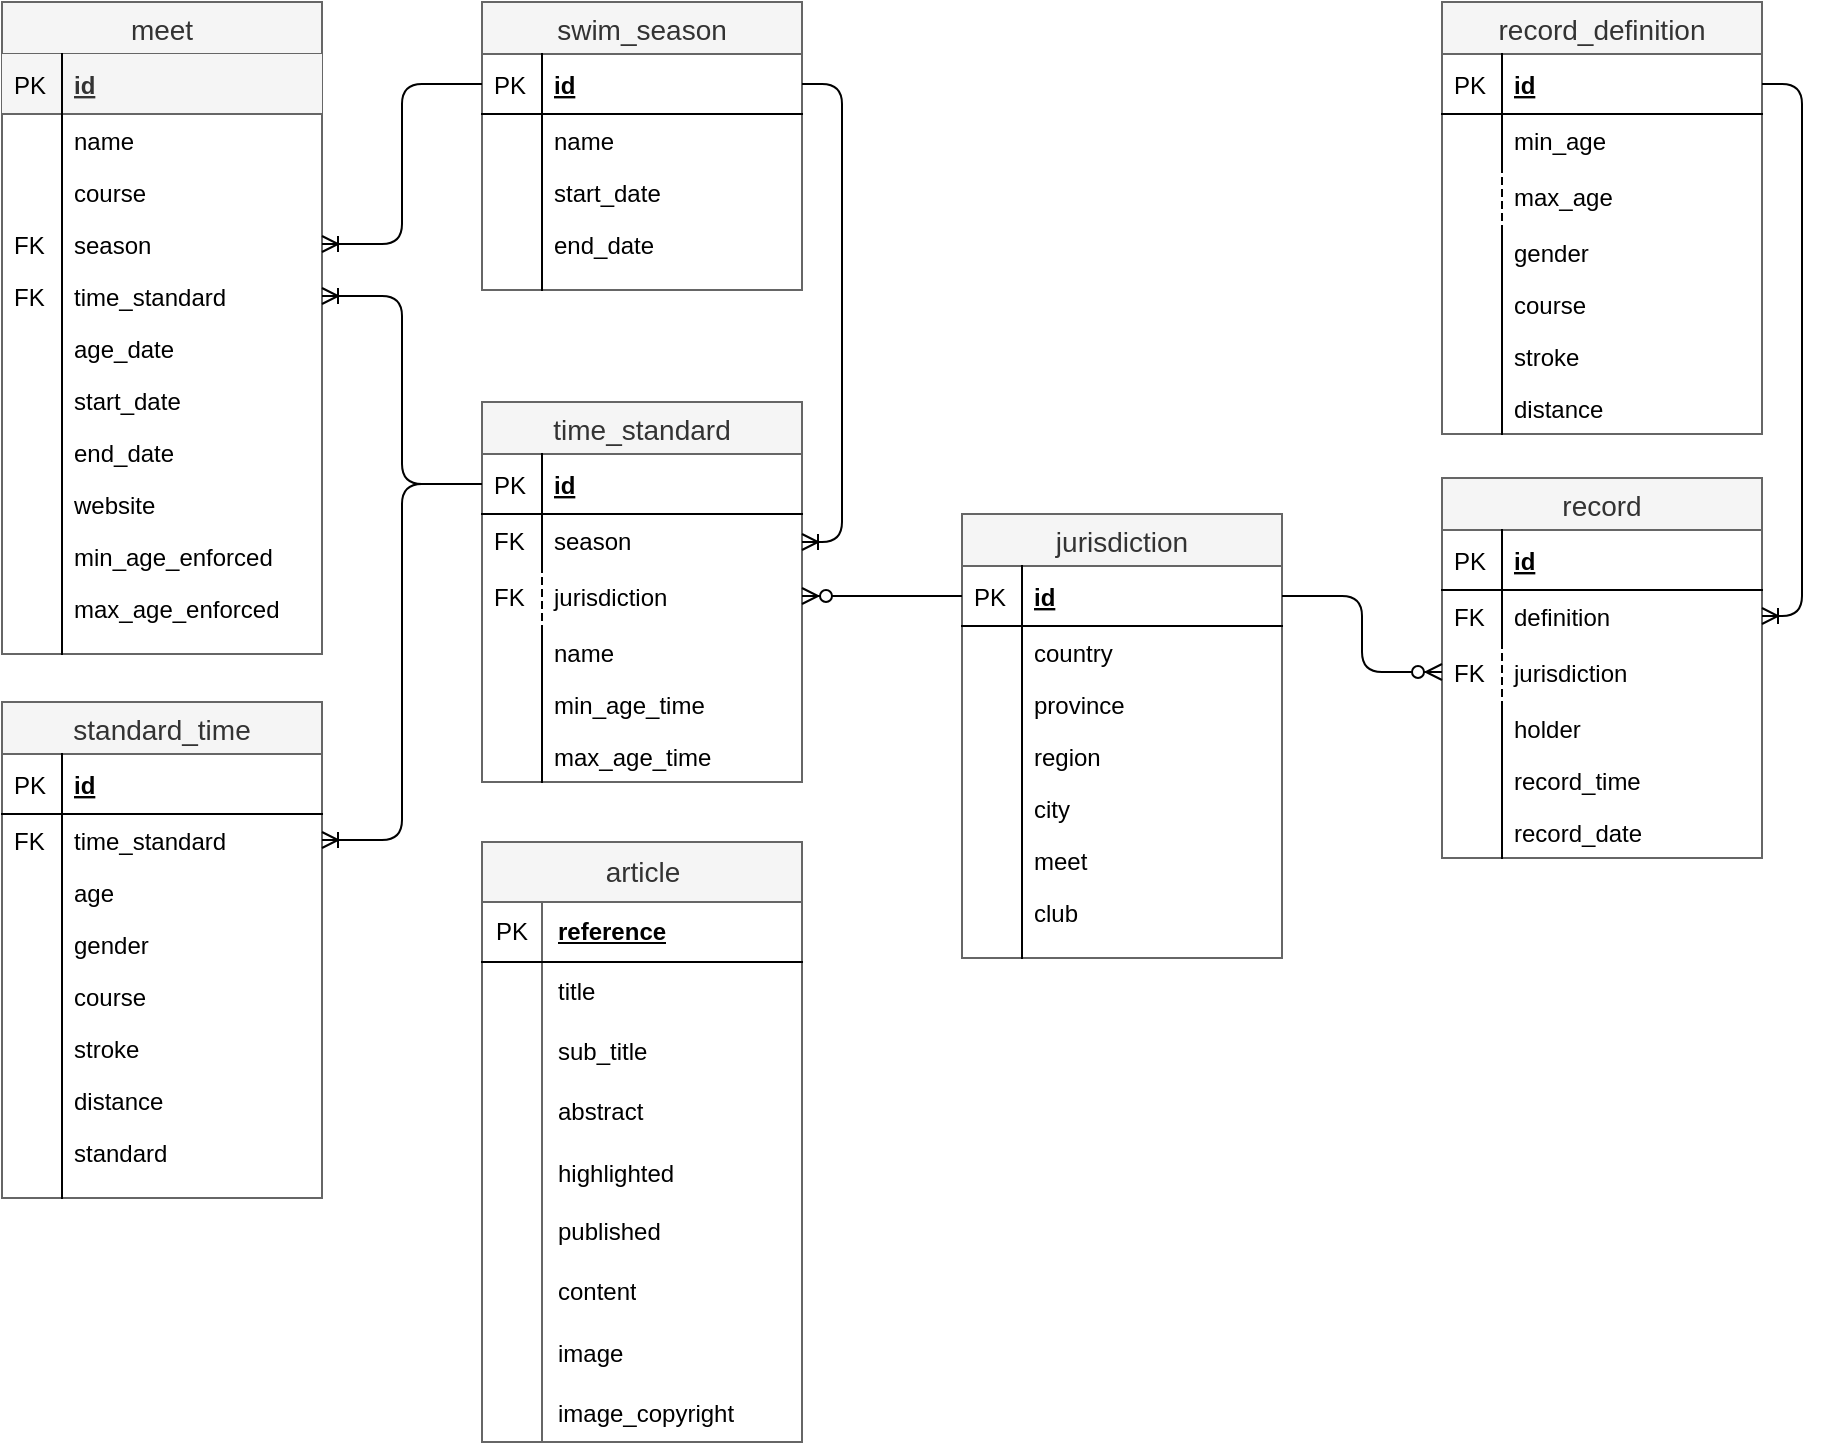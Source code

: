 <mxfile version="23.1.5" type="device">
  <diagram id="kJxIzr6Sx0wQduEdWBSC" name="Page-1">
    <mxGraphModel dx="1114" dy="1027" grid="1" gridSize="10" guides="1" tooltips="1" connect="1" arrows="1" fold="1" page="1" pageScale="1" pageWidth="827" pageHeight="1169" math="0" shadow="0">
      <root>
        <mxCell id="0" />
        <mxCell id="1" parent="0" />
        <mxCell id="ov2Veb3mQaBrMb03iYOp-1" value="swim_season" style="swimlane;fontStyle=0;childLayout=stackLayout;horizontal=1;startSize=26;fillColor=#f5f5f5;horizontalStack=0;resizeParent=1;resizeParentMax=0;resizeLast=0;collapsible=1;marginBottom=0;swimlaneFillColor=#ffffff;align=center;fontSize=14;fontColor=#333333;strokeColor=#666666;" parent="1" vertex="1">
          <mxGeometry x="280" y="120" width="160" height="144" as="geometry" />
        </mxCell>
        <mxCell id="ov2Veb3mQaBrMb03iYOp-2" value="id" style="shape=partialRectangle;top=0;left=0;right=0;bottom=1;align=left;verticalAlign=middle;fillColor=none;spacingLeft=34;spacingRight=4;overflow=hidden;rotatable=0;points=[[0,0.5],[1,0.5]];portConstraint=eastwest;dropTarget=0;fontStyle=5;fontSize=12;" parent="ov2Veb3mQaBrMb03iYOp-1" vertex="1">
          <mxGeometry y="26" width="160" height="30" as="geometry" />
        </mxCell>
        <mxCell id="ov2Veb3mQaBrMb03iYOp-3" value="PK" style="shape=partialRectangle;top=0;left=0;bottom=0;fillColor=none;align=left;verticalAlign=middle;spacingLeft=4;spacingRight=4;overflow=hidden;rotatable=0;points=[];portConstraint=eastwest;part=1;fontSize=12;" parent="ov2Veb3mQaBrMb03iYOp-2" vertex="1" connectable="0">
          <mxGeometry width="30" height="30" as="geometry" />
        </mxCell>
        <mxCell id="ov2Veb3mQaBrMb03iYOp-4" value="name" style="shape=partialRectangle;top=0;left=0;right=0;bottom=0;align=left;verticalAlign=top;fillColor=none;spacingLeft=34;spacingRight=4;overflow=hidden;rotatable=0;points=[[0,0.5],[1,0.5]];portConstraint=eastwest;dropTarget=0;fontSize=12;" parent="ov2Veb3mQaBrMb03iYOp-1" vertex="1">
          <mxGeometry y="56" width="160" height="26" as="geometry" />
        </mxCell>
        <mxCell id="ov2Veb3mQaBrMb03iYOp-5" value="" style="shape=partialRectangle;top=0;left=0;bottom=0;fillColor=none;align=left;verticalAlign=top;spacingLeft=4;spacingRight=4;overflow=hidden;rotatable=0;points=[];portConstraint=eastwest;part=1;fontSize=12;" parent="ov2Veb3mQaBrMb03iYOp-4" vertex="1" connectable="0">
          <mxGeometry width="30" height="26" as="geometry" />
        </mxCell>
        <mxCell id="ov2Veb3mQaBrMb03iYOp-6" value="start_date" style="shape=partialRectangle;top=0;left=0;right=0;bottom=0;align=left;verticalAlign=top;fillColor=none;spacingLeft=34;spacingRight=4;overflow=hidden;rotatable=0;points=[[0,0.5],[1,0.5]];portConstraint=eastwest;dropTarget=0;fontSize=12;" parent="ov2Veb3mQaBrMb03iYOp-1" vertex="1">
          <mxGeometry y="82" width="160" height="26" as="geometry" />
        </mxCell>
        <mxCell id="ov2Veb3mQaBrMb03iYOp-7" value="" style="shape=partialRectangle;top=0;left=0;bottom=0;fillColor=none;align=left;verticalAlign=top;spacingLeft=4;spacingRight=4;overflow=hidden;rotatable=0;points=[];portConstraint=eastwest;part=1;fontSize=12;" parent="ov2Veb3mQaBrMb03iYOp-6" vertex="1" connectable="0">
          <mxGeometry width="30" height="26" as="geometry" />
        </mxCell>
        <mxCell id="ov2Veb3mQaBrMb03iYOp-8" value="end_date" style="shape=partialRectangle;top=0;left=0;right=0;bottom=0;align=left;verticalAlign=top;fillColor=none;spacingLeft=34;spacingRight=4;overflow=hidden;rotatable=0;points=[[0,0.5],[1,0.5]];portConstraint=eastwest;dropTarget=0;fontSize=12;" parent="ov2Veb3mQaBrMb03iYOp-1" vertex="1">
          <mxGeometry y="108" width="160" height="26" as="geometry" />
        </mxCell>
        <mxCell id="ov2Veb3mQaBrMb03iYOp-9" value="" style="shape=partialRectangle;top=0;left=0;bottom=0;fillColor=none;align=left;verticalAlign=top;spacingLeft=4;spacingRight=4;overflow=hidden;rotatable=0;points=[];portConstraint=eastwest;part=1;fontSize=12;" parent="ov2Veb3mQaBrMb03iYOp-8" vertex="1" connectable="0">
          <mxGeometry width="30" height="26" as="geometry" />
        </mxCell>
        <mxCell id="ov2Veb3mQaBrMb03iYOp-10" value="" style="shape=partialRectangle;top=0;left=0;right=0;bottom=0;align=left;verticalAlign=top;fillColor=none;spacingLeft=34;spacingRight=4;overflow=hidden;rotatable=0;points=[[0,0.5],[1,0.5]];portConstraint=eastwest;dropTarget=0;fontSize=12;" parent="ov2Veb3mQaBrMb03iYOp-1" vertex="1">
          <mxGeometry y="134" width="160" height="10" as="geometry" />
        </mxCell>
        <mxCell id="ov2Veb3mQaBrMb03iYOp-11" value="" style="shape=partialRectangle;top=0;left=0;bottom=0;fillColor=none;align=left;verticalAlign=top;spacingLeft=4;spacingRight=4;overflow=hidden;rotatable=0;points=[];portConstraint=eastwest;part=1;fontSize=12;" parent="ov2Veb3mQaBrMb03iYOp-10" vertex="1" connectable="0">
          <mxGeometry width="30" height="10" as="geometry" />
        </mxCell>
        <mxCell id="ov2Veb3mQaBrMb03iYOp-12" value="time_standard" style="swimlane;fontStyle=0;childLayout=stackLayout;horizontal=1;startSize=26;fillColor=#f5f5f5;horizontalStack=0;resizeParent=1;resizeParentMax=0;resizeLast=0;collapsible=1;marginBottom=0;swimlaneFillColor=#ffffff;align=center;fontSize=14;fontColor=#333333;strokeColor=#666666;" parent="1" vertex="1">
          <mxGeometry x="280" y="320" width="160" height="190" as="geometry" />
        </mxCell>
        <mxCell id="ov2Veb3mQaBrMb03iYOp-13" value="id" style="shape=partialRectangle;top=0;left=0;right=0;bottom=1;align=left;verticalAlign=middle;fillColor=none;spacingLeft=34;spacingRight=4;overflow=hidden;rotatable=0;points=[[0,0.5],[1,0.5]];portConstraint=eastwest;dropTarget=0;fontStyle=5;fontSize=12;" parent="ov2Veb3mQaBrMb03iYOp-12" vertex="1">
          <mxGeometry y="26" width="160" height="30" as="geometry" />
        </mxCell>
        <mxCell id="ov2Veb3mQaBrMb03iYOp-14" value="PK" style="shape=partialRectangle;top=0;left=0;bottom=0;fillColor=none;align=left;verticalAlign=middle;spacingLeft=4;spacingRight=4;overflow=hidden;rotatable=0;points=[];portConstraint=eastwest;part=1;fontSize=12;" parent="ov2Veb3mQaBrMb03iYOp-13" vertex="1" connectable="0">
          <mxGeometry width="30" height="30" as="geometry" />
        </mxCell>
        <mxCell id="ov2Veb3mQaBrMb03iYOp-15" value="season" style="shape=partialRectangle;top=0;left=0;right=0;bottom=0;align=left;verticalAlign=top;fillColor=none;spacingLeft=34;spacingRight=4;overflow=hidden;rotatable=0;points=[[0,0.5],[1,0.5]];portConstraint=eastwest;dropTarget=0;fontSize=12;" parent="ov2Veb3mQaBrMb03iYOp-12" vertex="1">
          <mxGeometry y="56" width="160" height="26" as="geometry" />
        </mxCell>
        <mxCell id="ov2Veb3mQaBrMb03iYOp-16" value="FK" style="shape=partialRectangle;top=0;left=0;bottom=0;fillColor=none;align=left;verticalAlign=top;spacingLeft=4;spacingRight=4;overflow=hidden;rotatable=0;points=[];portConstraint=eastwest;part=1;fontSize=12;" parent="ov2Veb3mQaBrMb03iYOp-15" vertex="1" connectable="0">
          <mxGeometry width="30" height="26" as="geometry" />
        </mxCell>
        <mxCell id="6oviZNKBMvAl8zvOXTbS-8" value="jurisdiction" style="shape=partialRectangle;fillColor=none;align=left;verticalAlign=middle;strokeColor=none;spacingLeft=34;rotatable=0;points=[[0,0.5],[1,0.5]];portConstraint=eastwest;dropTarget=0;" parent="ov2Veb3mQaBrMb03iYOp-12" vertex="1">
          <mxGeometry y="82" width="160" height="30" as="geometry" />
        </mxCell>
        <mxCell id="6oviZNKBMvAl8zvOXTbS-9" value="FK" style="shape=partialRectangle;top=0;left=0;bottom=0;fillColor=none;stokeWidth=1;dashed=1;align=left;verticalAlign=middle;spacingLeft=4;spacingRight=4;overflow=hidden;rotatable=0;points=[];portConstraint=eastwest;part=1;" parent="6oviZNKBMvAl8zvOXTbS-8" vertex="1" connectable="0">
          <mxGeometry width="30" height="30" as="geometry" />
        </mxCell>
        <mxCell id="ov2Veb3mQaBrMb03iYOp-17" value="name" style="shape=partialRectangle;top=0;left=0;right=0;bottom=0;align=left;verticalAlign=top;fillColor=none;spacingLeft=34;spacingRight=4;overflow=hidden;rotatable=0;points=[[0,0.5],[1,0.5]];portConstraint=eastwest;dropTarget=0;fontSize=12;" parent="ov2Veb3mQaBrMb03iYOp-12" vertex="1">
          <mxGeometry y="112" width="160" height="26" as="geometry" />
        </mxCell>
        <mxCell id="ov2Veb3mQaBrMb03iYOp-18" value="" style="shape=partialRectangle;top=0;left=0;bottom=0;fillColor=none;align=left;verticalAlign=top;spacingLeft=4;spacingRight=4;overflow=hidden;rotatable=0;points=[];portConstraint=eastwest;part=1;fontSize=12;" parent="ov2Veb3mQaBrMb03iYOp-17" vertex="1" connectable="0">
          <mxGeometry width="30" height="26" as="geometry" />
        </mxCell>
        <mxCell id="ov2Veb3mQaBrMb03iYOp-19" value="min_age_time" style="shape=partialRectangle;top=0;left=0;right=0;bottom=0;align=left;verticalAlign=top;fillColor=none;spacingLeft=34;spacingRight=4;overflow=hidden;rotatable=0;points=[[0,0.5],[1,0.5]];portConstraint=eastwest;dropTarget=0;fontSize=12;" parent="ov2Veb3mQaBrMb03iYOp-12" vertex="1">
          <mxGeometry y="138" width="160" height="26" as="geometry" />
        </mxCell>
        <mxCell id="ov2Veb3mQaBrMb03iYOp-20" value="" style="shape=partialRectangle;top=0;left=0;bottom=0;fillColor=none;align=left;verticalAlign=top;spacingLeft=4;spacingRight=4;overflow=hidden;rotatable=0;points=[];portConstraint=eastwest;part=1;fontSize=12;" parent="ov2Veb3mQaBrMb03iYOp-19" vertex="1" connectable="0">
          <mxGeometry width="30" height="26" as="geometry" />
        </mxCell>
        <mxCell id="ov2Veb3mQaBrMb03iYOp-30" value="max_age_time" style="shape=partialRectangle;top=0;left=0;right=0;bottom=0;align=left;verticalAlign=top;fillColor=none;spacingLeft=34;spacingRight=4;overflow=hidden;rotatable=0;points=[[0,0.5],[1,0.5]];portConstraint=eastwest;dropTarget=0;fontSize=12;" parent="ov2Veb3mQaBrMb03iYOp-12" vertex="1">
          <mxGeometry y="164" width="160" height="26" as="geometry" />
        </mxCell>
        <mxCell id="ov2Veb3mQaBrMb03iYOp-31" value="" style="shape=partialRectangle;top=0;left=0;bottom=0;fillColor=none;align=left;verticalAlign=top;spacingLeft=4;spacingRight=4;overflow=hidden;rotatable=0;points=[];portConstraint=eastwest;part=1;fontSize=12;" parent="ov2Veb3mQaBrMb03iYOp-30" vertex="1" connectable="0">
          <mxGeometry width="30" height="26" as="geometry" />
        </mxCell>
        <mxCell id="ov2Veb3mQaBrMb03iYOp-32" value="standard_time" style="swimlane;fontStyle=0;childLayout=stackLayout;horizontal=1;startSize=26;fillColor=#f5f5f5;horizontalStack=0;resizeParent=1;resizeParentMax=0;resizeLast=0;collapsible=1;marginBottom=0;swimlaneFillColor=#ffffff;align=center;fontSize=14;fontColor=#333333;strokeColor=#666666;" parent="1" vertex="1">
          <mxGeometry x="40" y="470" width="160" height="248" as="geometry" />
        </mxCell>
        <mxCell id="ov2Veb3mQaBrMb03iYOp-33" value="id" style="shape=partialRectangle;top=0;left=0;right=0;bottom=1;align=left;verticalAlign=middle;fillColor=none;spacingLeft=34;spacingRight=4;overflow=hidden;rotatable=0;points=[[0,0.5],[1,0.5]];portConstraint=eastwest;dropTarget=0;fontStyle=5;fontSize=12;" parent="ov2Veb3mQaBrMb03iYOp-32" vertex="1">
          <mxGeometry y="26" width="160" height="30" as="geometry" />
        </mxCell>
        <mxCell id="ov2Veb3mQaBrMb03iYOp-34" value="PK" style="shape=partialRectangle;top=0;left=0;bottom=0;fillColor=none;align=left;verticalAlign=middle;spacingLeft=4;spacingRight=4;overflow=hidden;rotatable=0;points=[];portConstraint=eastwest;part=1;fontSize=12;" parent="ov2Veb3mQaBrMb03iYOp-33" vertex="1" connectable="0">
          <mxGeometry width="30" height="30" as="geometry" />
        </mxCell>
        <mxCell id="ov2Veb3mQaBrMb03iYOp-35" value="time_standard" style="shape=partialRectangle;top=0;left=0;right=0;bottom=0;align=left;verticalAlign=top;fillColor=none;spacingLeft=34;spacingRight=4;overflow=hidden;rotatable=0;points=[[0,0.5],[1,0.5]];portConstraint=eastwest;dropTarget=0;fontSize=12;" parent="ov2Veb3mQaBrMb03iYOp-32" vertex="1">
          <mxGeometry y="56" width="160" height="26" as="geometry" />
        </mxCell>
        <mxCell id="ov2Veb3mQaBrMb03iYOp-36" value="FK" style="shape=partialRectangle;top=0;left=0;bottom=0;fillColor=none;align=left;verticalAlign=top;spacingLeft=4;spacingRight=4;overflow=hidden;rotatable=0;points=[];portConstraint=eastwest;part=1;fontSize=12;" parent="ov2Veb3mQaBrMb03iYOp-35" vertex="1" connectable="0">
          <mxGeometry width="30" height="26" as="geometry" />
        </mxCell>
        <mxCell id="ov2Veb3mQaBrMb03iYOp-37" value="age" style="shape=partialRectangle;top=0;left=0;right=0;bottom=0;align=left;verticalAlign=top;fillColor=none;spacingLeft=34;spacingRight=4;overflow=hidden;rotatable=0;points=[[0,0.5],[1,0.5]];portConstraint=eastwest;dropTarget=0;fontSize=12;" parent="ov2Veb3mQaBrMb03iYOp-32" vertex="1">
          <mxGeometry y="82" width="160" height="26" as="geometry" />
        </mxCell>
        <mxCell id="ov2Veb3mQaBrMb03iYOp-38" value="" style="shape=partialRectangle;top=0;left=0;bottom=0;fillColor=none;align=left;verticalAlign=top;spacingLeft=4;spacingRight=4;overflow=hidden;rotatable=0;points=[];portConstraint=eastwest;part=1;fontSize=12;" parent="ov2Veb3mQaBrMb03iYOp-37" vertex="1" connectable="0">
          <mxGeometry width="30" height="26" as="geometry" />
        </mxCell>
        <mxCell id="ov2Veb3mQaBrMb03iYOp-39" value="gender" style="shape=partialRectangle;top=0;left=0;right=0;bottom=0;align=left;verticalAlign=top;fillColor=none;spacingLeft=34;spacingRight=4;overflow=hidden;rotatable=0;points=[[0,0.5],[1,0.5]];portConstraint=eastwest;dropTarget=0;fontSize=12;" parent="ov2Veb3mQaBrMb03iYOp-32" vertex="1">
          <mxGeometry y="108" width="160" height="26" as="geometry" />
        </mxCell>
        <mxCell id="ov2Veb3mQaBrMb03iYOp-40" value="" style="shape=partialRectangle;top=0;left=0;bottom=0;fillColor=none;align=left;verticalAlign=top;spacingLeft=4;spacingRight=4;overflow=hidden;rotatable=0;points=[];portConstraint=eastwest;part=1;fontSize=12;" parent="ov2Veb3mQaBrMb03iYOp-39" vertex="1" connectable="0">
          <mxGeometry width="30" height="26" as="geometry" />
        </mxCell>
        <mxCell id="ov2Veb3mQaBrMb03iYOp-46" value="course" style="shape=partialRectangle;top=0;left=0;right=0;bottom=0;align=left;verticalAlign=top;fillColor=none;spacingLeft=34;spacingRight=4;overflow=hidden;rotatable=0;points=[[0,0.5],[1,0.5]];portConstraint=eastwest;dropTarget=0;fontSize=12;" parent="ov2Veb3mQaBrMb03iYOp-32" vertex="1">
          <mxGeometry y="134" width="160" height="26" as="geometry" />
        </mxCell>
        <mxCell id="ov2Veb3mQaBrMb03iYOp-47" value="" style="shape=partialRectangle;top=0;left=0;bottom=0;fillColor=none;align=left;verticalAlign=top;spacingLeft=4;spacingRight=4;overflow=hidden;rotatable=0;points=[];portConstraint=eastwest;part=1;fontSize=12;" parent="ov2Veb3mQaBrMb03iYOp-46" vertex="1" connectable="0">
          <mxGeometry width="30" height="26" as="geometry" />
        </mxCell>
        <mxCell id="ov2Veb3mQaBrMb03iYOp-48" value="stroke" style="shape=partialRectangle;top=0;left=0;right=0;bottom=0;align=left;verticalAlign=top;fillColor=none;spacingLeft=34;spacingRight=4;overflow=hidden;rotatable=0;points=[[0,0.5],[1,0.5]];portConstraint=eastwest;dropTarget=0;fontSize=12;" parent="ov2Veb3mQaBrMb03iYOp-32" vertex="1">
          <mxGeometry y="160" width="160" height="26" as="geometry" />
        </mxCell>
        <mxCell id="ov2Veb3mQaBrMb03iYOp-49" value="" style="shape=partialRectangle;top=0;left=0;bottom=0;fillColor=none;align=left;verticalAlign=top;spacingLeft=4;spacingRight=4;overflow=hidden;rotatable=0;points=[];portConstraint=eastwest;part=1;fontSize=12;" parent="ov2Veb3mQaBrMb03iYOp-48" vertex="1" connectable="0">
          <mxGeometry width="30" height="26" as="geometry" />
        </mxCell>
        <mxCell id="ov2Veb3mQaBrMb03iYOp-50" value="distance" style="shape=partialRectangle;top=0;left=0;right=0;bottom=0;align=left;verticalAlign=top;fillColor=none;spacingLeft=34;spacingRight=4;overflow=hidden;rotatable=0;points=[[0,0.5],[1,0.5]];portConstraint=eastwest;dropTarget=0;fontSize=12;" parent="ov2Veb3mQaBrMb03iYOp-32" vertex="1">
          <mxGeometry y="186" width="160" height="26" as="geometry" />
        </mxCell>
        <mxCell id="ov2Veb3mQaBrMb03iYOp-51" value="" style="shape=partialRectangle;top=0;left=0;bottom=0;fillColor=none;align=left;verticalAlign=top;spacingLeft=4;spacingRight=4;overflow=hidden;rotatable=0;points=[];portConstraint=eastwest;part=1;fontSize=12;" parent="ov2Veb3mQaBrMb03iYOp-50" vertex="1" connectable="0">
          <mxGeometry width="30" height="26" as="geometry" />
        </mxCell>
        <mxCell id="ov2Veb3mQaBrMb03iYOp-52" value="standard" style="shape=partialRectangle;top=0;left=0;right=0;bottom=0;align=left;verticalAlign=top;fillColor=none;spacingLeft=34;spacingRight=4;overflow=hidden;rotatable=0;points=[[0,0.5],[1,0.5]];portConstraint=eastwest;dropTarget=0;fontSize=12;" parent="ov2Veb3mQaBrMb03iYOp-32" vertex="1">
          <mxGeometry y="212" width="160" height="26" as="geometry" />
        </mxCell>
        <mxCell id="ov2Veb3mQaBrMb03iYOp-53" value="" style="shape=partialRectangle;top=0;left=0;bottom=0;fillColor=none;align=left;verticalAlign=top;spacingLeft=4;spacingRight=4;overflow=hidden;rotatable=0;points=[];portConstraint=eastwest;part=1;fontSize=12;" parent="ov2Veb3mQaBrMb03iYOp-52" vertex="1" connectable="0">
          <mxGeometry width="30" height="26" as="geometry" />
        </mxCell>
        <mxCell id="ov2Veb3mQaBrMb03iYOp-41" value="" style="shape=partialRectangle;top=0;left=0;right=0;bottom=0;align=left;verticalAlign=top;fillColor=none;spacingLeft=34;spacingRight=4;overflow=hidden;rotatable=0;points=[[0,0.5],[1,0.5]];portConstraint=eastwest;dropTarget=0;fontSize=12;" parent="ov2Veb3mQaBrMb03iYOp-32" vertex="1">
          <mxGeometry y="238" width="160" height="10" as="geometry" />
        </mxCell>
        <mxCell id="ov2Veb3mQaBrMb03iYOp-42" value="" style="shape=partialRectangle;top=0;left=0;bottom=0;fillColor=none;align=left;verticalAlign=top;spacingLeft=4;spacingRight=4;overflow=hidden;rotatable=0;points=[];portConstraint=eastwest;part=1;fontSize=12;" parent="ov2Veb3mQaBrMb03iYOp-41" vertex="1" connectable="0">
          <mxGeometry width="30" height="10" as="geometry" />
        </mxCell>
        <mxCell id="ov2Veb3mQaBrMb03iYOp-54" value="meet" style="swimlane;fontStyle=0;childLayout=stackLayout;horizontal=1;startSize=26;fillColor=#f5f5f5;horizontalStack=0;resizeParent=1;resizeParentMax=0;resizeLast=0;collapsible=1;marginBottom=0;swimlaneFillColor=#ffffff;align=center;fontSize=14;fontColor=#333333;strokeColor=#666666;" parent="1" vertex="1">
          <mxGeometry x="40" y="120" width="160" height="326" as="geometry" />
        </mxCell>
        <mxCell id="ov2Veb3mQaBrMb03iYOp-55" value="id" style="shape=partialRectangle;top=0;left=0;right=0;bottom=1;align=left;verticalAlign=middle;fillColor=#f5f5f5;spacingLeft=34;spacingRight=4;overflow=hidden;rotatable=0;points=[[0,0.5],[1,0.5]];portConstraint=eastwest;dropTarget=0;fontStyle=5;fontSize=12;fontColor=#333333;strokeColor=#666666;" parent="ov2Veb3mQaBrMb03iYOp-54" vertex="1">
          <mxGeometry y="26" width="160" height="30" as="geometry" />
        </mxCell>
        <mxCell id="ov2Veb3mQaBrMb03iYOp-56" value="PK" style="shape=partialRectangle;top=0;left=0;bottom=0;fillColor=none;align=left;verticalAlign=middle;spacingLeft=4;spacingRight=4;overflow=hidden;rotatable=0;points=[];portConstraint=eastwest;part=1;fontSize=12;" parent="ov2Veb3mQaBrMb03iYOp-55" vertex="1" connectable="0">
          <mxGeometry width="30" height="30" as="geometry" />
        </mxCell>
        <mxCell id="ov2Veb3mQaBrMb03iYOp-57" value="name" style="shape=partialRectangle;top=0;left=0;right=0;bottom=0;align=left;verticalAlign=top;fillColor=none;spacingLeft=34;spacingRight=4;overflow=hidden;rotatable=0;points=[[0,0.5],[1,0.5]];portConstraint=eastwest;dropTarget=0;fontSize=12;" parent="ov2Veb3mQaBrMb03iYOp-54" vertex="1">
          <mxGeometry y="56" width="160" height="26" as="geometry" />
        </mxCell>
        <mxCell id="ov2Veb3mQaBrMb03iYOp-58" value="" style="shape=partialRectangle;top=0;left=0;bottom=0;fillColor=none;align=left;verticalAlign=top;spacingLeft=4;spacingRight=4;overflow=hidden;rotatable=0;points=[];portConstraint=eastwest;part=1;fontSize=12;" parent="ov2Veb3mQaBrMb03iYOp-57" vertex="1" connectable="0">
          <mxGeometry width="30" height="26" as="geometry" />
        </mxCell>
        <mxCell id="ov2Veb3mQaBrMb03iYOp-59" value="course" style="shape=partialRectangle;top=0;left=0;right=0;bottom=0;align=left;verticalAlign=top;fillColor=none;spacingLeft=34;spacingRight=4;overflow=hidden;rotatable=0;points=[[0,0.5],[1,0.5]];portConstraint=eastwest;dropTarget=0;fontSize=12;" parent="ov2Veb3mQaBrMb03iYOp-54" vertex="1">
          <mxGeometry y="82" width="160" height="26" as="geometry" />
        </mxCell>
        <mxCell id="ov2Veb3mQaBrMb03iYOp-60" value="" style="shape=partialRectangle;top=0;left=0;bottom=0;fillColor=none;align=left;verticalAlign=top;spacingLeft=4;spacingRight=4;overflow=hidden;rotatable=0;points=[];portConstraint=eastwest;part=1;fontSize=12;" parent="ov2Veb3mQaBrMb03iYOp-59" vertex="1" connectable="0">
          <mxGeometry width="30" height="26" as="geometry" />
        </mxCell>
        <mxCell id="ov2Veb3mQaBrMb03iYOp-61" value="season" style="shape=partialRectangle;top=0;left=0;right=0;bottom=0;align=left;verticalAlign=top;fillColor=none;spacingLeft=34;spacingRight=4;overflow=hidden;rotatable=0;points=[[0,0.5],[1,0.5]];portConstraint=eastwest;dropTarget=0;fontSize=12;" parent="ov2Veb3mQaBrMb03iYOp-54" vertex="1">
          <mxGeometry y="108" width="160" height="26" as="geometry" />
        </mxCell>
        <mxCell id="ov2Veb3mQaBrMb03iYOp-62" value="FK" style="shape=partialRectangle;top=0;left=0;bottom=0;fillColor=none;align=left;verticalAlign=top;spacingLeft=4;spacingRight=4;overflow=hidden;rotatable=0;points=[];portConstraint=eastwest;part=1;fontSize=12;" parent="ov2Veb3mQaBrMb03iYOp-61" vertex="1" connectable="0">
          <mxGeometry width="30" height="26" as="geometry" />
        </mxCell>
        <mxCell id="ov2Veb3mQaBrMb03iYOp-65" value="time_standard" style="shape=partialRectangle;top=0;left=0;right=0;bottom=0;align=left;verticalAlign=top;fillColor=none;spacingLeft=34;spacingRight=4;overflow=hidden;rotatable=0;points=[[0,0.5],[1,0.5]];portConstraint=eastwest;dropTarget=0;fontSize=12;" parent="ov2Veb3mQaBrMb03iYOp-54" vertex="1">
          <mxGeometry y="134" width="160" height="26" as="geometry" />
        </mxCell>
        <mxCell id="ov2Veb3mQaBrMb03iYOp-66" value="FK" style="shape=partialRectangle;top=0;left=0;bottom=0;fillColor=none;align=left;verticalAlign=top;spacingLeft=4;spacingRight=4;overflow=hidden;rotatable=0;points=[];portConstraint=eastwest;part=1;fontSize=12;" parent="ov2Veb3mQaBrMb03iYOp-65" vertex="1" connectable="0">
          <mxGeometry width="30" height="26" as="geometry" />
        </mxCell>
        <mxCell id="ov2Veb3mQaBrMb03iYOp-69" value="age_date" style="shape=partialRectangle;top=0;left=0;right=0;bottom=0;align=left;verticalAlign=top;fillColor=none;spacingLeft=34;spacingRight=4;overflow=hidden;rotatable=0;points=[[0,0.5],[1,0.5]];portConstraint=eastwest;dropTarget=0;fontSize=12;" parent="ov2Veb3mQaBrMb03iYOp-54" vertex="1">
          <mxGeometry y="160" width="160" height="26" as="geometry" />
        </mxCell>
        <mxCell id="ov2Veb3mQaBrMb03iYOp-70" value="" style="shape=partialRectangle;top=0;left=0;bottom=0;fillColor=none;align=left;verticalAlign=top;spacingLeft=4;spacingRight=4;overflow=hidden;rotatable=0;points=[];portConstraint=eastwest;part=1;fontSize=12;" parent="ov2Veb3mQaBrMb03iYOp-69" vertex="1" connectable="0">
          <mxGeometry width="30" height="26" as="geometry" />
        </mxCell>
        <mxCell id="ov2Veb3mQaBrMb03iYOp-71" value="start_date" style="shape=partialRectangle;top=0;left=0;right=0;bottom=0;align=left;verticalAlign=top;fillColor=none;spacingLeft=34;spacingRight=4;overflow=hidden;rotatable=0;points=[[0,0.5],[1,0.5]];portConstraint=eastwest;dropTarget=0;fontSize=12;" parent="ov2Veb3mQaBrMb03iYOp-54" vertex="1">
          <mxGeometry y="186" width="160" height="26" as="geometry" />
        </mxCell>
        <mxCell id="ov2Veb3mQaBrMb03iYOp-72" value="" style="shape=partialRectangle;top=0;left=0;bottom=0;fillColor=none;align=left;verticalAlign=top;spacingLeft=4;spacingRight=4;overflow=hidden;rotatable=0;points=[];portConstraint=eastwest;part=1;fontSize=12;" parent="ov2Veb3mQaBrMb03iYOp-71" vertex="1" connectable="0">
          <mxGeometry width="30" height="26" as="geometry" />
        </mxCell>
        <mxCell id="ov2Veb3mQaBrMb03iYOp-73" value="end_date" style="shape=partialRectangle;top=0;left=0;right=0;bottom=0;align=left;verticalAlign=top;fillColor=none;spacingLeft=34;spacingRight=4;overflow=hidden;rotatable=0;points=[[0,0.5],[1,0.5]];portConstraint=eastwest;dropTarget=0;fontSize=12;" parent="ov2Veb3mQaBrMb03iYOp-54" vertex="1">
          <mxGeometry y="212" width="160" height="26" as="geometry" />
        </mxCell>
        <mxCell id="ov2Veb3mQaBrMb03iYOp-74" value="" style="shape=partialRectangle;top=0;left=0;bottom=0;fillColor=none;align=left;verticalAlign=top;spacingLeft=4;spacingRight=4;overflow=hidden;rotatable=0;points=[];portConstraint=eastwest;part=1;fontSize=12;" parent="ov2Veb3mQaBrMb03iYOp-73" vertex="1" connectable="0">
          <mxGeometry width="30" height="26" as="geometry" />
        </mxCell>
        <mxCell id="ov2Veb3mQaBrMb03iYOp-75" value="website" style="shape=partialRectangle;top=0;left=0;right=0;bottom=0;align=left;verticalAlign=top;fillColor=none;spacingLeft=34;spacingRight=4;overflow=hidden;rotatable=0;points=[[0,0.5],[1,0.5]];portConstraint=eastwest;dropTarget=0;fontSize=12;" parent="ov2Veb3mQaBrMb03iYOp-54" vertex="1">
          <mxGeometry y="238" width="160" height="26" as="geometry" />
        </mxCell>
        <mxCell id="ov2Veb3mQaBrMb03iYOp-76" value="" style="shape=partialRectangle;top=0;left=0;bottom=0;fillColor=none;align=left;verticalAlign=top;spacingLeft=4;spacingRight=4;overflow=hidden;rotatable=0;points=[];portConstraint=eastwest;part=1;fontSize=12;" parent="ov2Veb3mQaBrMb03iYOp-75" vertex="1" connectable="0">
          <mxGeometry width="30" height="26" as="geometry" />
        </mxCell>
        <mxCell id="ov2Veb3mQaBrMb03iYOp-77" value="min_age_enforced" style="shape=partialRectangle;top=0;left=0;right=0;bottom=0;align=left;verticalAlign=top;fillColor=none;spacingLeft=34;spacingRight=4;overflow=hidden;rotatable=0;points=[[0,0.5],[1,0.5]];portConstraint=eastwest;dropTarget=0;fontSize=12;" parent="ov2Veb3mQaBrMb03iYOp-54" vertex="1">
          <mxGeometry y="264" width="160" height="26" as="geometry" />
        </mxCell>
        <mxCell id="ov2Veb3mQaBrMb03iYOp-78" value="" style="shape=partialRectangle;top=0;left=0;bottom=0;fillColor=none;align=left;verticalAlign=top;spacingLeft=4;spacingRight=4;overflow=hidden;rotatable=0;points=[];portConstraint=eastwest;part=1;fontSize=12;" parent="ov2Veb3mQaBrMb03iYOp-77" vertex="1" connectable="0">
          <mxGeometry width="30" height="26" as="geometry" />
        </mxCell>
        <mxCell id="ov2Veb3mQaBrMb03iYOp-79" value="max_age_enforced" style="shape=partialRectangle;top=0;left=0;right=0;bottom=0;align=left;verticalAlign=top;fillColor=none;spacingLeft=34;spacingRight=4;overflow=hidden;rotatable=0;points=[[0,0.5],[1,0.5]];portConstraint=eastwest;dropTarget=0;fontSize=12;" parent="ov2Veb3mQaBrMb03iYOp-54" vertex="1">
          <mxGeometry y="290" width="160" height="26" as="geometry" />
        </mxCell>
        <mxCell id="ov2Veb3mQaBrMb03iYOp-80" value="" style="shape=partialRectangle;top=0;left=0;bottom=0;fillColor=none;align=left;verticalAlign=top;spacingLeft=4;spacingRight=4;overflow=hidden;rotatable=0;points=[];portConstraint=eastwest;part=1;fontSize=12;" parent="ov2Veb3mQaBrMb03iYOp-79" vertex="1" connectable="0">
          <mxGeometry width="30" height="26" as="geometry" />
        </mxCell>
        <mxCell id="ov2Veb3mQaBrMb03iYOp-63" value="" style="shape=partialRectangle;top=0;left=0;right=0;bottom=0;align=left;verticalAlign=top;fillColor=none;spacingLeft=34;spacingRight=4;overflow=hidden;rotatable=0;points=[[0,0.5],[1,0.5]];portConstraint=eastwest;dropTarget=0;fontSize=12;" parent="ov2Veb3mQaBrMb03iYOp-54" vertex="1">
          <mxGeometry y="316" width="160" height="10" as="geometry" />
        </mxCell>
        <mxCell id="ov2Veb3mQaBrMb03iYOp-64" value="" style="shape=partialRectangle;top=0;left=0;bottom=0;fillColor=none;align=left;verticalAlign=top;spacingLeft=4;spacingRight=4;overflow=hidden;rotatable=0;points=[];portConstraint=eastwest;part=1;fontSize=12;" parent="ov2Veb3mQaBrMb03iYOp-63" vertex="1" connectable="0">
          <mxGeometry width="30" height="10" as="geometry" />
        </mxCell>
        <mxCell id="ov2Veb3mQaBrMb03iYOp-81" value="" style="edgeStyle=orthogonalEdgeStyle;fontSize=12;html=1;endArrow=ERoneToMany;" parent="1" source="ov2Veb3mQaBrMb03iYOp-2" target="ov2Veb3mQaBrMb03iYOp-15" edge="1">
          <mxGeometry width="100" height="100" relative="1" as="geometry">
            <mxPoint x="300" y="870" as="sourcePoint" />
            <mxPoint x="400" y="770" as="targetPoint" />
            <Array as="points">
              <mxPoint x="460" y="161" />
              <mxPoint x="460" y="390" />
            </Array>
          </mxGeometry>
        </mxCell>
        <mxCell id="ov2Veb3mQaBrMb03iYOp-82" value="" style="edgeStyle=orthogonalEdgeStyle;fontSize=12;html=1;endArrow=ERoneToMany;" parent="1" source="ov2Veb3mQaBrMb03iYOp-2" target="ov2Veb3mQaBrMb03iYOp-61" edge="1">
          <mxGeometry width="100" height="100" relative="1" as="geometry">
            <mxPoint x="-230" y="840" as="sourcePoint" />
            <mxPoint x="-130" y="740" as="targetPoint" />
          </mxGeometry>
        </mxCell>
        <mxCell id="ov2Veb3mQaBrMb03iYOp-83" value="" style="edgeStyle=orthogonalEdgeStyle;fontSize=12;html=1;endArrow=ERoneToMany;" parent="1" source="ov2Veb3mQaBrMb03iYOp-13" target="ov2Veb3mQaBrMb03iYOp-35" edge="1">
          <mxGeometry width="100" height="100" relative="1" as="geometry">
            <mxPoint x="-230" y="840" as="sourcePoint" />
            <mxPoint x="-130" y="740" as="targetPoint" />
          </mxGeometry>
        </mxCell>
        <mxCell id="ov2Veb3mQaBrMb03iYOp-84" value="" style="edgeStyle=orthogonalEdgeStyle;fontSize=12;html=1;endArrow=ERoneToMany;" parent="1" source="ov2Veb3mQaBrMb03iYOp-13" target="ov2Veb3mQaBrMb03iYOp-65" edge="1">
          <mxGeometry width="100" height="100" relative="1" as="geometry">
            <mxPoint x="-230" y="840" as="sourcePoint" />
            <mxPoint x="-130" y="740" as="targetPoint" />
          </mxGeometry>
        </mxCell>
        <mxCell id="ov2Veb3mQaBrMb03iYOp-85" value="record_definition" style="swimlane;fontStyle=0;childLayout=stackLayout;horizontal=1;startSize=26;fillColor=#f5f5f5;horizontalStack=0;resizeParent=1;resizeParentMax=0;resizeLast=0;collapsible=1;marginBottom=0;swimlaneFillColor=#ffffff;align=center;fontSize=14;fontColor=#333333;strokeColor=#666666;" parent="1" vertex="1">
          <mxGeometry x="760" y="120" width="160" height="216" as="geometry" />
        </mxCell>
        <mxCell id="ov2Veb3mQaBrMb03iYOp-86" value="id" style="shape=partialRectangle;top=0;left=0;right=0;bottom=1;align=left;verticalAlign=middle;fillColor=none;spacingLeft=34;spacingRight=4;overflow=hidden;rotatable=0;points=[[0,0.5],[1,0.5]];portConstraint=eastwest;dropTarget=0;fontStyle=5;fontSize=12;" parent="ov2Veb3mQaBrMb03iYOp-85" vertex="1">
          <mxGeometry y="26" width="160" height="30" as="geometry" />
        </mxCell>
        <mxCell id="ov2Veb3mQaBrMb03iYOp-87" value="PK" style="shape=partialRectangle;top=0;left=0;bottom=0;fillColor=none;align=left;verticalAlign=middle;spacingLeft=4;spacingRight=4;overflow=hidden;rotatable=0;points=[];portConstraint=eastwest;part=1;fontSize=12;" parent="ov2Veb3mQaBrMb03iYOp-86" vertex="1" connectable="0">
          <mxGeometry width="30" height="30" as="geometry" />
        </mxCell>
        <mxCell id="ov2Veb3mQaBrMb03iYOp-88" value="min_age" style="shape=partialRectangle;top=0;left=0;right=0;bottom=0;align=left;verticalAlign=top;fillColor=none;spacingLeft=34;spacingRight=4;overflow=hidden;rotatable=0;points=[[0,0.5],[1,0.5]];portConstraint=eastwest;dropTarget=0;fontSize=12;" parent="ov2Veb3mQaBrMb03iYOp-85" vertex="1">
          <mxGeometry y="56" width="160" height="26" as="geometry" />
        </mxCell>
        <mxCell id="ov2Veb3mQaBrMb03iYOp-89" value="" style="shape=partialRectangle;top=0;left=0;bottom=0;fillColor=none;align=left;verticalAlign=top;spacingLeft=4;spacingRight=4;overflow=hidden;rotatable=0;points=[];portConstraint=eastwest;part=1;fontSize=12;" parent="ov2Veb3mQaBrMb03iYOp-88" vertex="1" connectable="0">
          <mxGeometry width="30" height="26" as="geometry" />
        </mxCell>
        <mxCell id="w4MvCNmaJdUylRngcBsd-5" value="max_age" style="shape=partialRectangle;fillColor=none;align=left;verticalAlign=middle;strokeColor=none;spacingLeft=34;rotatable=0;points=[[0,0.5],[1,0.5]];portConstraint=eastwest;dropTarget=0;" vertex="1" parent="ov2Veb3mQaBrMb03iYOp-85">
          <mxGeometry y="82" width="160" height="30" as="geometry" />
        </mxCell>
        <mxCell id="w4MvCNmaJdUylRngcBsd-6" value="" style="shape=partialRectangle;top=0;left=0;bottom=0;fillColor=none;stokeWidth=1;dashed=1;align=left;verticalAlign=middle;spacingLeft=4;spacingRight=4;overflow=hidden;rotatable=0;points=[];portConstraint=eastwest;part=1;" vertex="1" connectable="0" parent="w4MvCNmaJdUylRngcBsd-5">
          <mxGeometry width="30" height="30" as="geometry" />
        </mxCell>
        <mxCell id="ov2Veb3mQaBrMb03iYOp-130" value="gender" style="shape=partialRectangle;top=0;left=0;right=0;bottom=0;align=left;verticalAlign=top;fillColor=none;spacingLeft=34;spacingRight=4;overflow=hidden;rotatable=0;points=[[0,0.5],[1,0.5]];portConstraint=eastwest;dropTarget=0;fontSize=12;" parent="ov2Veb3mQaBrMb03iYOp-85" vertex="1">
          <mxGeometry y="112" width="160" height="26" as="geometry" />
        </mxCell>
        <mxCell id="ov2Veb3mQaBrMb03iYOp-131" value="" style="shape=partialRectangle;top=0;left=0;bottom=0;fillColor=none;align=left;verticalAlign=top;spacingLeft=4;spacingRight=4;overflow=hidden;rotatable=0;points=[];portConstraint=eastwest;part=1;fontSize=12;" parent="ov2Veb3mQaBrMb03iYOp-130" vertex="1" connectable="0">
          <mxGeometry width="30" height="26" as="geometry" />
        </mxCell>
        <mxCell id="ov2Veb3mQaBrMb03iYOp-132" value="course" style="shape=partialRectangle;top=0;left=0;right=0;bottom=0;align=left;verticalAlign=top;fillColor=none;spacingLeft=34;spacingRight=4;overflow=hidden;rotatable=0;points=[[0,0.5],[1,0.5]];portConstraint=eastwest;dropTarget=0;fontSize=12;" parent="ov2Veb3mQaBrMb03iYOp-85" vertex="1">
          <mxGeometry y="138" width="160" height="26" as="geometry" />
        </mxCell>
        <mxCell id="ov2Veb3mQaBrMb03iYOp-133" value="" style="shape=partialRectangle;top=0;left=0;bottom=0;fillColor=none;align=left;verticalAlign=top;spacingLeft=4;spacingRight=4;overflow=hidden;rotatable=0;points=[];portConstraint=eastwest;part=1;fontSize=12;" parent="ov2Veb3mQaBrMb03iYOp-132" vertex="1" connectable="0">
          <mxGeometry width="30" height="26" as="geometry" />
        </mxCell>
        <mxCell id="ov2Veb3mQaBrMb03iYOp-134" value="stroke" style="shape=partialRectangle;top=0;left=0;right=0;bottom=0;align=left;verticalAlign=top;fillColor=none;spacingLeft=34;spacingRight=4;overflow=hidden;rotatable=0;points=[[0,0.5],[1,0.5]];portConstraint=eastwest;dropTarget=0;fontSize=12;" parent="ov2Veb3mQaBrMb03iYOp-85" vertex="1">
          <mxGeometry y="164" width="160" height="26" as="geometry" />
        </mxCell>
        <mxCell id="ov2Veb3mQaBrMb03iYOp-135" value="" style="shape=partialRectangle;top=0;left=0;bottom=0;fillColor=none;align=left;verticalAlign=top;spacingLeft=4;spacingRight=4;overflow=hidden;rotatable=0;points=[];portConstraint=eastwest;part=1;fontSize=12;" parent="ov2Veb3mQaBrMb03iYOp-134" vertex="1" connectable="0">
          <mxGeometry width="30" height="26" as="geometry" />
        </mxCell>
        <mxCell id="ov2Veb3mQaBrMb03iYOp-136" value="distance" style="shape=partialRectangle;top=0;left=0;right=0;bottom=0;align=left;verticalAlign=top;fillColor=none;spacingLeft=34;spacingRight=4;overflow=hidden;rotatable=0;points=[[0,0.5],[1,0.5]];portConstraint=eastwest;dropTarget=0;fontSize=12;" parent="ov2Veb3mQaBrMb03iYOp-85" vertex="1">
          <mxGeometry y="190" width="160" height="26" as="geometry" />
        </mxCell>
        <mxCell id="ov2Veb3mQaBrMb03iYOp-137" value="" style="shape=partialRectangle;top=0;left=0;bottom=0;fillColor=none;align=left;verticalAlign=top;spacingLeft=4;spacingRight=4;overflow=hidden;rotatable=0;points=[];portConstraint=eastwest;part=1;fontSize=12;" parent="ov2Veb3mQaBrMb03iYOp-136" vertex="1" connectable="0">
          <mxGeometry width="30" height="26" as="geometry" />
        </mxCell>
        <mxCell id="ov2Veb3mQaBrMb03iYOp-96" value="record" style="swimlane;fontStyle=0;childLayout=stackLayout;horizontal=1;startSize=26;fillColor=#f5f5f5;horizontalStack=0;resizeParent=1;resizeParentMax=0;resizeLast=0;collapsible=1;marginBottom=0;swimlaneFillColor=#ffffff;align=center;fontSize=14;fontColor=#333333;strokeColor=#666666;" parent="1" vertex="1">
          <mxGeometry x="760" y="358" width="160" height="190" as="geometry" />
        </mxCell>
        <mxCell id="ov2Veb3mQaBrMb03iYOp-97" value="id" style="shape=partialRectangle;top=0;left=0;right=0;bottom=1;align=left;verticalAlign=middle;fillColor=none;spacingLeft=34;spacingRight=4;overflow=hidden;rotatable=0;points=[[0,0.5],[1,0.5]];portConstraint=eastwest;dropTarget=0;fontStyle=5;fontSize=12;" parent="ov2Veb3mQaBrMb03iYOp-96" vertex="1">
          <mxGeometry y="26" width="160" height="30" as="geometry" />
        </mxCell>
        <mxCell id="ov2Veb3mQaBrMb03iYOp-98" value="PK" style="shape=partialRectangle;top=0;left=0;bottom=0;fillColor=none;align=left;verticalAlign=middle;spacingLeft=4;spacingRight=4;overflow=hidden;rotatable=0;points=[];portConstraint=eastwest;part=1;fontSize=12;" parent="ov2Veb3mQaBrMb03iYOp-97" vertex="1" connectable="0">
          <mxGeometry width="30" height="30" as="geometry" />
        </mxCell>
        <mxCell id="ov2Veb3mQaBrMb03iYOp-99" value="definition" style="shape=partialRectangle;top=0;left=0;right=0;bottom=0;align=left;verticalAlign=top;fillColor=none;spacingLeft=34;spacingRight=4;overflow=hidden;rotatable=0;points=[[0,0.5],[1,0.5]];portConstraint=eastwest;dropTarget=0;fontSize=12;" parent="ov2Veb3mQaBrMb03iYOp-96" vertex="1">
          <mxGeometry y="56" width="160" height="26" as="geometry" />
        </mxCell>
        <mxCell id="ov2Veb3mQaBrMb03iYOp-100" value="FK" style="shape=partialRectangle;top=0;left=0;bottom=0;fillColor=none;align=left;verticalAlign=top;spacingLeft=4;spacingRight=4;overflow=hidden;rotatable=0;points=[];portConstraint=eastwest;part=1;fontSize=12;" parent="ov2Veb3mQaBrMb03iYOp-99" vertex="1" connectable="0">
          <mxGeometry width="30" height="26" as="geometry" />
        </mxCell>
        <mxCell id="1hieE8lllllZ3dEpYp35-5" value="jurisdiction" style="shape=partialRectangle;fillColor=none;align=left;verticalAlign=middle;strokeColor=none;spacingLeft=34;rotatable=0;points=[[0,0.5],[1,0.5]];portConstraint=eastwest;dropTarget=0;" parent="ov2Veb3mQaBrMb03iYOp-96" vertex="1">
          <mxGeometry y="82" width="160" height="30" as="geometry" />
        </mxCell>
        <mxCell id="1hieE8lllllZ3dEpYp35-6" value="FK" style="shape=partialRectangle;top=0;left=0;bottom=0;fillColor=none;stokeWidth=1;dashed=1;align=left;verticalAlign=middle;spacingLeft=4;spacingRight=4;overflow=hidden;rotatable=0;points=[];portConstraint=eastwest;part=1;" parent="1hieE8lllllZ3dEpYp35-5" vertex="1" connectable="0">
          <mxGeometry width="30" height="30" as="geometry" />
        </mxCell>
        <mxCell id="ov2Veb3mQaBrMb03iYOp-103" value="holder" style="shape=partialRectangle;top=0;left=0;right=0;bottom=0;align=left;verticalAlign=top;fillColor=none;spacingLeft=34;spacingRight=4;overflow=hidden;rotatable=0;points=[[0,0.5],[1,0.5]];portConstraint=eastwest;dropTarget=0;fontSize=12;" parent="ov2Veb3mQaBrMb03iYOp-96" vertex="1">
          <mxGeometry y="112" width="160" height="26" as="geometry" />
        </mxCell>
        <mxCell id="ov2Veb3mQaBrMb03iYOp-104" value="" style="shape=partialRectangle;top=0;left=0;bottom=0;fillColor=none;align=left;verticalAlign=top;spacingLeft=4;spacingRight=4;overflow=hidden;rotatable=0;points=[];portConstraint=eastwest;part=1;fontSize=12;" parent="ov2Veb3mQaBrMb03iYOp-103" vertex="1" connectable="0">
          <mxGeometry width="30" height="26" as="geometry" />
        </mxCell>
        <mxCell id="ov2Veb3mQaBrMb03iYOp-101" value="record_time" style="shape=partialRectangle;top=0;left=0;right=0;bottom=0;align=left;verticalAlign=top;fillColor=none;spacingLeft=34;spacingRight=4;overflow=hidden;rotatable=0;points=[[0,0.5],[1,0.5]];portConstraint=eastwest;dropTarget=0;fontSize=12;" parent="ov2Veb3mQaBrMb03iYOp-96" vertex="1">
          <mxGeometry y="138" width="160" height="26" as="geometry" />
        </mxCell>
        <mxCell id="ov2Veb3mQaBrMb03iYOp-102" value="" style="shape=partialRectangle;top=0;left=0;bottom=0;fillColor=none;align=left;verticalAlign=top;spacingLeft=4;spacingRight=4;overflow=hidden;rotatable=0;points=[];portConstraint=eastwest;part=1;fontSize=12;" parent="ov2Veb3mQaBrMb03iYOp-101" vertex="1" connectable="0">
          <mxGeometry width="30" height="26" as="geometry" />
        </mxCell>
        <mxCell id="ov2Veb3mQaBrMb03iYOp-107" value="record_date" style="shape=partialRectangle;top=0;left=0;right=0;bottom=0;align=left;verticalAlign=top;fillColor=none;spacingLeft=34;spacingRight=4;overflow=hidden;rotatable=0;points=[[0,0.5],[1,0.5]];portConstraint=eastwest;dropTarget=0;fontSize=12;" parent="ov2Veb3mQaBrMb03iYOp-96" vertex="1">
          <mxGeometry y="164" width="160" height="26" as="geometry" />
        </mxCell>
        <mxCell id="ov2Veb3mQaBrMb03iYOp-108" value="" style="shape=partialRectangle;top=0;left=0;bottom=0;fillColor=none;align=left;verticalAlign=top;spacingLeft=4;spacingRight=4;overflow=hidden;rotatable=0;points=[];portConstraint=eastwest;part=1;fontSize=12;" parent="ov2Veb3mQaBrMb03iYOp-107" vertex="1" connectable="0">
          <mxGeometry width="30" height="26" as="geometry" />
        </mxCell>
        <mxCell id="ov2Veb3mQaBrMb03iYOp-109" value="" style="edgeStyle=orthogonalEdgeStyle;fontSize=12;html=1;endArrow=ERoneToMany;" parent="1" source="ov2Veb3mQaBrMb03iYOp-86" target="ov2Veb3mQaBrMb03iYOp-99" edge="1">
          <mxGeometry width="100" height="100" relative="1" as="geometry">
            <mxPoint x="250" y="894" as="sourcePoint" />
            <mxPoint x="350" y="794" as="targetPoint" />
            <Array as="points">
              <mxPoint x="940" y="161" />
              <mxPoint x="940" y="427" />
            </Array>
          </mxGeometry>
        </mxCell>
        <mxCell id="ov2Veb3mQaBrMb03iYOp-112" value="jurisdiction" style="swimlane;fontStyle=0;childLayout=stackLayout;horizontal=1;startSize=26;fillColor=#f5f5f5;horizontalStack=0;resizeParent=1;resizeParentMax=0;resizeLast=0;collapsible=1;marginBottom=0;swimlaneFillColor=#ffffff;align=center;fontSize=14;fontColor=#333333;strokeColor=#666666;" parent="1" vertex="1">
          <mxGeometry x="520" y="376" width="160" height="222" as="geometry" />
        </mxCell>
        <mxCell id="ov2Veb3mQaBrMb03iYOp-113" value="id" style="shape=partialRectangle;top=0;left=0;right=0;bottom=1;align=left;verticalAlign=middle;fillColor=none;spacingLeft=34;spacingRight=4;overflow=hidden;rotatable=0;points=[[0,0.5],[1,0.5]];portConstraint=eastwest;dropTarget=0;fontStyle=5;fontSize=12;" parent="ov2Veb3mQaBrMb03iYOp-112" vertex="1">
          <mxGeometry y="26" width="160" height="30" as="geometry" />
        </mxCell>
        <mxCell id="ov2Veb3mQaBrMb03iYOp-114" value="PK" style="shape=partialRectangle;top=0;left=0;bottom=0;fillColor=none;align=left;verticalAlign=middle;spacingLeft=4;spacingRight=4;overflow=hidden;rotatable=0;points=[];portConstraint=eastwest;part=1;fontSize=12;" parent="ov2Veb3mQaBrMb03iYOp-113" vertex="1" connectable="0">
          <mxGeometry width="30" height="30" as="geometry" />
        </mxCell>
        <mxCell id="ov2Veb3mQaBrMb03iYOp-115" value="country" style="shape=partialRectangle;top=0;left=0;right=0;bottom=0;align=left;verticalAlign=top;fillColor=none;spacingLeft=34;spacingRight=4;overflow=hidden;rotatable=0;points=[[0,0.5],[1,0.5]];portConstraint=eastwest;dropTarget=0;fontSize=12;" parent="ov2Veb3mQaBrMb03iYOp-112" vertex="1">
          <mxGeometry y="56" width="160" height="26" as="geometry" />
        </mxCell>
        <mxCell id="ov2Veb3mQaBrMb03iYOp-116" value="" style="shape=partialRectangle;top=0;left=0;bottom=0;fillColor=none;align=left;verticalAlign=top;spacingLeft=4;spacingRight=4;overflow=hidden;rotatable=0;points=[];portConstraint=eastwest;part=1;fontSize=12;" parent="ov2Veb3mQaBrMb03iYOp-115" vertex="1" connectable="0">
          <mxGeometry width="30" height="26" as="geometry" />
        </mxCell>
        <mxCell id="ov2Veb3mQaBrMb03iYOp-117" value="province" style="shape=partialRectangle;top=0;left=0;right=0;bottom=0;align=left;verticalAlign=top;fillColor=none;spacingLeft=34;spacingRight=4;overflow=hidden;rotatable=0;points=[[0,0.5],[1,0.5]];portConstraint=eastwest;dropTarget=0;fontSize=12;" parent="ov2Veb3mQaBrMb03iYOp-112" vertex="1">
          <mxGeometry y="82" width="160" height="26" as="geometry" />
        </mxCell>
        <mxCell id="ov2Veb3mQaBrMb03iYOp-118" value="" style="shape=partialRectangle;top=0;left=0;bottom=0;fillColor=none;align=left;verticalAlign=top;spacingLeft=4;spacingRight=4;overflow=hidden;rotatable=0;points=[];portConstraint=eastwest;part=1;fontSize=12;" parent="ov2Veb3mQaBrMb03iYOp-117" vertex="1" connectable="0">
          <mxGeometry width="30" height="26" as="geometry" />
        </mxCell>
        <mxCell id="ov2Veb3mQaBrMb03iYOp-119" value="region" style="shape=partialRectangle;top=0;left=0;right=0;bottom=0;align=left;verticalAlign=top;fillColor=none;spacingLeft=34;spacingRight=4;overflow=hidden;rotatable=0;points=[[0,0.5],[1,0.5]];portConstraint=eastwest;dropTarget=0;fontSize=12;" parent="ov2Veb3mQaBrMb03iYOp-112" vertex="1">
          <mxGeometry y="108" width="160" height="26" as="geometry" />
        </mxCell>
        <mxCell id="ov2Veb3mQaBrMb03iYOp-120" value="" style="shape=partialRectangle;top=0;left=0;bottom=0;fillColor=none;align=left;verticalAlign=top;spacingLeft=4;spacingRight=4;overflow=hidden;rotatable=0;points=[];portConstraint=eastwest;part=1;fontSize=12;" parent="ov2Veb3mQaBrMb03iYOp-119" vertex="1" connectable="0">
          <mxGeometry width="30" height="26" as="geometry" />
        </mxCell>
        <mxCell id="ov2Veb3mQaBrMb03iYOp-123" value="city" style="shape=partialRectangle;top=0;left=0;right=0;bottom=0;align=left;verticalAlign=top;fillColor=none;spacingLeft=34;spacingRight=4;overflow=hidden;rotatable=0;points=[[0,0.5],[1,0.5]];portConstraint=eastwest;dropTarget=0;fontSize=12;" parent="ov2Veb3mQaBrMb03iYOp-112" vertex="1">
          <mxGeometry y="134" width="160" height="26" as="geometry" />
        </mxCell>
        <mxCell id="ov2Veb3mQaBrMb03iYOp-124" value="" style="shape=partialRectangle;top=0;left=0;bottom=0;fillColor=none;align=left;verticalAlign=top;spacingLeft=4;spacingRight=4;overflow=hidden;rotatable=0;points=[];portConstraint=eastwest;part=1;fontSize=12;" parent="ov2Veb3mQaBrMb03iYOp-123" vertex="1" connectable="0">
          <mxGeometry width="30" height="26" as="geometry" />
        </mxCell>
        <mxCell id="ov2Veb3mQaBrMb03iYOp-125" value="meet" style="shape=partialRectangle;top=0;left=0;right=0;bottom=0;align=left;verticalAlign=top;fillColor=none;spacingLeft=34;spacingRight=4;overflow=hidden;rotatable=0;points=[[0,0.5],[1,0.5]];portConstraint=eastwest;dropTarget=0;fontSize=12;" parent="ov2Veb3mQaBrMb03iYOp-112" vertex="1">
          <mxGeometry y="160" width="160" height="26" as="geometry" />
        </mxCell>
        <mxCell id="ov2Veb3mQaBrMb03iYOp-126" value="" style="shape=partialRectangle;top=0;left=0;bottom=0;fillColor=none;align=left;verticalAlign=top;spacingLeft=4;spacingRight=4;overflow=hidden;rotatable=0;points=[];portConstraint=eastwest;part=1;fontSize=12;" parent="ov2Veb3mQaBrMb03iYOp-125" vertex="1" connectable="0">
          <mxGeometry width="30" height="26" as="geometry" />
        </mxCell>
        <mxCell id="ov2Veb3mQaBrMb03iYOp-127" value="club" style="shape=partialRectangle;top=0;left=0;right=0;bottom=0;align=left;verticalAlign=top;fillColor=none;spacingLeft=34;spacingRight=4;overflow=hidden;rotatable=0;points=[[0,0.5],[1,0.5]];portConstraint=eastwest;dropTarget=0;fontSize=12;" parent="ov2Veb3mQaBrMb03iYOp-112" vertex="1">
          <mxGeometry y="186" width="160" height="26" as="geometry" />
        </mxCell>
        <mxCell id="ov2Veb3mQaBrMb03iYOp-128" value="" style="shape=partialRectangle;top=0;left=0;bottom=0;fillColor=none;align=left;verticalAlign=top;spacingLeft=4;spacingRight=4;overflow=hidden;rotatable=0;points=[];portConstraint=eastwest;part=1;fontSize=12;" parent="ov2Veb3mQaBrMb03iYOp-127" vertex="1" connectable="0">
          <mxGeometry width="30" height="26" as="geometry" />
        </mxCell>
        <mxCell id="ov2Veb3mQaBrMb03iYOp-121" value="" style="shape=partialRectangle;top=0;left=0;right=0;bottom=0;align=left;verticalAlign=top;fillColor=none;spacingLeft=34;spacingRight=4;overflow=hidden;rotatable=0;points=[[0,0.5],[1,0.5]];portConstraint=eastwest;dropTarget=0;fontSize=12;" parent="ov2Veb3mQaBrMb03iYOp-112" vertex="1">
          <mxGeometry y="212" width="160" height="10" as="geometry" />
        </mxCell>
        <mxCell id="ov2Veb3mQaBrMb03iYOp-122" value="" style="shape=partialRectangle;top=0;left=0;bottom=0;fillColor=none;align=left;verticalAlign=top;spacingLeft=4;spacingRight=4;overflow=hidden;rotatable=0;points=[];portConstraint=eastwest;part=1;fontSize=12;" parent="ov2Veb3mQaBrMb03iYOp-121" vertex="1" connectable="0">
          <mxGeometry width="30" height="10" as="geometry" />
        </mxCell>
        <mxCell id="ov2Veb3mQaBrMb03iYOp-129" value="" style="edgeStyle=orthogonalEdgeStyle;fontSize=12;html=1;endArrow=ERzeroToMany;endFill=1;" parent="1" source="ov2Veb3mQaBrMb03iYOp-113" target="1hieE8lllllZ3dEpYp35-5" edge="1">
          <mxGeometry width="100" height="100" relative="1" as="geometry">
            <mxPoint x="250" y="840" as="sourcePoint" />
            <mxPoint x="350" y="740" as="targetPoint" />
          </mxGeometry>
        </mxCell>
        <mxCell id="C8ghDZx0mSGbwker8NDr-1" value="article" style="shape=table;startSize=30;container=1;collapsible=1;childLayout=tableLayout;fixedRows=1;rowLines=0;fontStyle=0;align=center;resizeLast=1;html=1;fillColor=#f5f5f5;fontColor=#333333;strokeColor=#666666;fontSize=14;" parent="1" vertex="1">
          <mxGeometry x="280" y="540" width="160" height="300" as="geometry" />
        </mxCell>
        <mxCell id="C8ghDZx0mSGbwker8NDr-2" value="" style="shape=tableRow;horizontal=0;startSize=0;swimlaneHead=0;swimlaneBody=0;fillColor=none;collapsible=0;dropTarget=0;points=[[0,0.5],[1,0.5]];portConstraint=eastwest;top=0;left=0;right=0;bottom=1;" parent="C8ghDZx0mSGbwker8NDr-1" vertex="1">
          <mxGeometry y="30" width="160" height="30" as="geometry" />
        </mxCell>
        <mxCell id="C8ghDZx0mSGbwker8NDr-3" value="PK" style="shape=partialRectangle;connectable=0;fillColor=none;top=0;left=0;bottom=0;right=0;fontStyle=0;overflow=hidden;whiteSpace=wrap;html=1;" parent="C8ghDZx0mSGbwker8NDr-2" vertex="1">
          <mxGeometry width="30" height="30" as="geometry">
            <mxRectangle width="30" height="30" as="alternateBounds" />
          </mxGeometry>
        </mxCell>
        <mxCell id="C8ghDZx0mSGbwker8NDr-4" value="reference" style="shape=partialRectangle;connectable=0;fillColor=none;top=0;left=0;bottom=0;right=0;align=left;spacingLeft=6;fontStyle=5;overflow=hidden;whiteSpace=wrap;html=1;" parent="C8ghDZx0mSGbwker8NDr-2" vertex="1">
          <mxGeometry x="30" width="130" height="30" as="geometry">
            <mxRectangle width="130" height="30" as="alternateBounds" />
          </mxGeometry>
        </mxCell>
        <mxCell id="C8ghDZx0mSGbwker8NDr-5" value="" style="shape=tableRow;horizontal=0;startSize=0;swimlaneHead=0;swimlaneBody=0;fillColor=none;collapsible=0;dropTarget=0;points=[[0,0.5],[1,0.5]];portConstraint=eastwest;top=0;left=0;right=0;bottom=0;" parent="C8ghDZx0mSGbwker8NDr-1" vertex="1">
          <mxGeometry y="60" width="160" height="30" as="geometry" />
        </mxCell>
        <mxCell id="C8ghDZx0mSGbwker8NDr-6" value="" style="shape=partialRectangle;connectable=0;fillColor=none;top=0;left=0;bottom=0;right=0;editable=1;overflow=hidden;whiteSpace=wrap;html=1;" parent="C8ghDZx0mSGbwker8NDr-5" vertex="1">
          <mxGeometry width="30" height="30" as="geometry">
            <mxRectangle width="30" height="30" as="alternateBounds" />
          </mxGeometry>
        </mxCell>
        <mxCell id="C8ghDZx0mSGbwker8NDr-7" value="title" style="shape=partialRectangle;connectable=0;fillColor=none;top=0;left=0;bottom=0;right=0;align=left;spacingLeft=6;overflow=hidden;whiteSpace=wrap;html=1;" parent="C8ghDZx0mSGbwker8NDr-5" vertex="1">
          <mxGeometry x="30" width="130" height="30" as="geometry">
            <mxRectangle width="130" height="30" as="alternateBounds" />
          </mxGeometry>
        </mxCell>
        <mxCell id="6oviZNKBMvAl8zvOXTbS-1" value="" style="shape=tableRow;horizontal=0;startSize=0;swimlaneHead=0;swimlaneBody=0;fillColor=none;collapsible=0;dropTarget=0;points=[[0,0.5],[1,0.5]];portConstraint=eastwest;top=0;left=0;right=0;bottom=0;" parent="C8ghDZx0mSGbwker8NDr-1" vertex="1">
          <mxGeometry y="90" width="160" height="30" as="geometry" />
        </mxCell>
        <mxCell id="6oviZNKBMvAl8zvOXTbS-2" value="" style="shape=partialRectangle;connectable=0;fillColor=none;top=0;left=0;bottom=0;right=0;fontStyle=0;overflow=hidden;whiteSpace=wrap;html=1;" parent="6oviZNKBMvAl8zvOXTbS-1" vertex="1">
          <mxGeometry width="30" height="30" as="geometry">
            <mxRectangle width="30" height="30" as="alternateBounds" />
          </mxGeometry>
        </mxCell>
        <mxCell id="6oviZNKBMvAl8zvOXTbS-3" value="sub_title" style="shape=partialRectangle;connectable=0;fillColor=none;top=0;left=0;bottom=0;right=0;align=left;spacingLeft=6;fontStyle=0;overflow=hidden;whiteSpace=wrap;html=1;" parent="6oviZNKBMvAl8zvOXTbS-1" vertex="1">
          <mxGeometry x="30" width="130" height="30" as="geometry">
            <mxRectangle width="130" height="30" as="alternateBounds" />
          </mxGeometry>
        </mxCell>
        <mxCell id="K8HhopJ5CIoYSerXqcWn-1" value="" style="shape=tableRow;horizontal=0;startSize=0;swimlaneHead=0;swimlaneBody=0;fillColor=none;collapsible=0;dropTarget=0;points=[[0,0.5],[1,0.5]];portConstraint=eastwest;top=0;left=0;right=0;bottom=0;" parent="C8ghDZx0mSGbwker8NDr-1" vertex="1">
          <mxGeometry y="120" width="160" height="30" as="geometry" />
        </mxCell>
        <mxCell id="K8HhopJ5CIoYSerXqcWn-2" value="" style="shape=partialRectangle;connectable=0;fillColor=none;top=0;left=0;bottom=0;right=0;fontStyle=0;overflow=hidden;whiteSpace=wrap;html=1;" parent="K8HhopJ5CIoYSerXqcWn-1" vertex="1">
          <mxGeometry width="30" height="30" as="geometry">
            <mxRectangle width="30" height="30" as="alternateBounds" />
          </mxGeometry>
        </mxCell>
        <mxCell id="K8HhopJ5CIoYSerXqcWn-3" value="abstract" style="shape=partialRectangle;connectable=0;fillColor=none;top=0;left=0;bottom=0;right=0;align=left;spacingLeft=6;fontStyle=0;overflow=hidden;whiteSpace=wrap;html=1;" parent="K8HhopJ5CIoYSerXqcWn-1" vertex="1">
          <mxGeometry x="30" width="130" height="30" as="geometry">
            <mxRectangle width="130" height="30" as="alternateBounds" />
          </mxGeometry>
        </mxCell>
        <mxCell id="K8HhopJ5CIoYSerXqcWn-4" value="" style="shape=tableRow;horizontal=0;startSize=0;swimlaneHead=0;swimlaneBody=0;fillColor=none;collapsible=0;dropTarget=0;points=[[0,0.5],[1,0.5]];portConstraint=eastwest;top=0;left=0;right=0;bottom=0;" parent="C8ghDZx0mSGbwker8NDr-1" vertex="1">
          <mxGeometry y="150" width="160" height="30" as="geometry" />
        </mxCell>
        <mxCell id="K8HhopJ5CIoYSerXqcWn-5" value="" style="shape=partialRectangle;connectable=0;fillColor=none;top=0;left=0;bottom=0;right=0;editable=1;overflow=hidden;" parent="K8HhopJ5CIoYSerXqcWn-4" vertex="1">
          <mxGeometry width="30" height="30" as="geometry">
            <mxRectangle width="30" height="30" as="alternateBounds" />
          </mxGeometry>
        </mxCell>
        <mxCell id="K8HhopJ5CIoYSerXqcWn-6" value="highlighted" style="shape=partialRectangle;connectable=0;fillColor=none;top=0;left=0;bottom=0;right=0;align=left;spacingLeft=6;overflow=hidden;" parent="K8HhopJ5CIoYSerXqcWn-4" vertex="1">
          <mxGeometry x="30" width="130" height="30" as="geometry">
            <mxRectangle width="130" height="30" as="alternateBounds" />
          </mxGeometry>
        </mxCell>
        <mxCell id="C8ghDZx0mSGbwker8NDr-8" value="" style="shape=tableRow;horizontal=0;startSize=0;swimlaneHead=0;swimlaneBody=0;fillColor=none;collapsible=0;dropTarget=0;points=[[0,0.5],[1,0.5]];portConstraint=eastwest;top=0;left=0;right=0;bottom=0;" parent="C8ghDZx0mSGbwker8NDr-1" vertex="1">
          <mxGeometry y="180" width="160" height="30" as="geometry" />
        </mxCell>
        <mxCell id="C8ghDZx0mSGbwker8NDr-9" value="" style="shape=partialRectangle;connectable=0;fillColor=none;top=0;left=0;bottom=0;right=0;editable=1;overflow=hidden;whiteSpace=wrap;html=1;" parent="C8ghDZx0mSGbwker8NDr-8" vertex="1">
          <mxGeometry width="30" height="30" as="geometry">
            <mxRectangle width="30" height="30" as="alternateBounds" />
          </mxGeometry>
        </mxCell>
        <mxCell id="C8ghDZx0mSGbwker8NDr-10" value="published" style="shape=partialRectangle;connectable=0;fillColor=none;top=0;left=0;bottom=0;right=0;align=left;spacingLeft=6;overflow=hidden;whiteSpace=wrap;html=1;" parent="C8ghDZx0mSGbwker8NDr-8" vertex="1">
          <mxGeometry x="30" width="130" height="30" as="geometry">
            <mxRectangle width="130" height="30" as="alternateBounds" />
          </mxGeometry>
        </mxCell>
        <mxCell id="C8ghDZx0mSGbwker8NDr-11" value="" style="shape=tableRow;horizontal=0;startSize=0;swimlaneHead=0;swimlaneBody=0;fillColor=none;collapsible=0;dropTarget=0;points=[[0,0.5],[1,0.5]];portConstraint=eastwest;top=0;left=0;right=0;bottom=0;" parent="C8ghDZx0mSGbwker8NDr-1" vertex="1">
          <mxGeometry y="210" width="160" height="30" as="geometry" />
        </mxCell>
        <mxCell id="C8ghDZx0mSGbwker8NDr-12" value="" style="shape=partialRectangle;connectable=0;fillColor=none;top=0;left=0;bottom=0;right=0;editable=1;overflow=hidden;whiteSpace=wrap;html=1;" parent="C8ghDZx0mSGbwker8NDr-11" vertex="1">
          <mxGeometry width="30" height="30" as="geometry">
            <mxRectangle width="30" height="30" as="alternateBounds" />
          </mxGeometry>
        </mxCell>
        <mxCell id="C8ghDZx0mSGbwker8NDr-13" value="content" style="shape=partialRectangle;connectable=0;fillColor=none;top=0;left=0;bottom=0;right=0;align=left;spacingLeft=6;overflow=hidden;whiteSpace=wrap;html=1;" parent="C8ghDZx0mSGbwker8NDr-11" vertex="1">
          <mxGeometry x="30" width="130" height="30" as="geometry">
            <mxRectangle width="130" height="30" as="alternateBounds" />
          </mxGeometry>
        </mxCell>
        <mxCell id="K8HhopJ5CIoYSerXqcWn-7" value="" style="shape=tableRow;horizontal=0;startSize=0;swimlaneHead=0;swimlaneBody=0;fillColor=none;collapsible=0;dropTarget=0;points=[[0,0.5],[1,0.5]];portConstraint=eastwest;top=0;left=0;right=0;bottom=0;" parent="C8ghDZx0mSGbwker8NDr-1" vertex="1">
          <mxGeometry y="240" width="160" height="30" as="geometry" />
        </mxCell>
        <mxCell id="K8HhopJ5CIoYSerXqcWn-8" value="" style="shape=partialRectangle;connectable=0;fillColor=none;top=0;left=0;bottom=0;right=0;editable=1;overflow=hidden;" parent="K8HhopJ5CIoYSerXqcWn-7" vertex="1">
          <mxGeometry width="30" height="30" as="geometry">
            <mxRectangle width="30" height="30" as="alternateBounds" />
          </mxGeometry>
        </mxCell>
        <mxCell id="K8HhopJ5CIoYSerXqcWn-9" value="image" style="shape=partialRectangle;connectable=0;fillColor=none;top=0;left=0;bottom=0;right=0;align=left;spacingLeft=6;overflow=hidden;" parent="K8HhopJ5CIoYSerXqcWn-7" vertex="1">
          <mxGeometry x="30" width="130" height="30" as="geometry">
            <mxRectangle width="130" height="30" as="alternateBounds" />
          </mxGeometry>
        </mxCell>
        <mxCell id="K8HhopJ5CIoYSerXqcWn-10" value="" style="shape=tableRow;horizontal=0;startSize=0;swimlaneHead=0;swimlaneBody=0;fillColor=none;collapsible=0;dropTarget=0;points=[[0,0.5],[1,0.5]];portConstraint=eastwest;top=0;left=0;right=0;bottom=0;" parent="C8ghDZx0mSGbwker8NDr-1" vertex="1">
          <mxGeometry y="270" width="160" height="30" as="geometry" />
        </mxCell>
        <mxCell id="K8HhopJ5CIoYSerXqcWn-11" value="" style="shape=partialRectangle;connectable=0;fillColor=none;top=0;left=0;bottom=0;right=0;editable=1;overflow=hidden;" parent="K8HhopJ5CIoYSerXqcWn-10" vertex="1">
          <mxGeometry width="30" height="30" as="geometry">
            <mxRectangle width="30" height="30" as="alternateBounds" />
          </mxGeometry>
        </mxCell>
        <mxCell id="K8HhopJ5CIoYSerXqcWn-12" value="image_copyright" style="shape=partialRectangle;connectable=0;fillColor=none;top=0;left=0;bottom=0;right=0;align=left;spacingLeft=6;overflow=hidden;" parent="K8HhopJ5CIoYSerXqcWn-10" vertex="1">
          <mxGeometry x="30" width="130" height="30" as="geometry">
            <mxRectangle width="130" height="30" as="alternateBounds" />
          </mxGeometry>
        </mxCell>
        <mxCell id="1hieE8lllllZ3dEpYp35-7" value="" style="edgeStyle=orthogonalEdgeStyle;fontSize=12;html=1;endArrow=ERzeroToMany;endFill=1;rounded=0;" parent="1" source="ov2Veb3mQaBrMb03iYOp-113" target="6oviZNKBMvAl8zvOXTbS-8" edge="1">
          <mxGeometry width="100" height="100" relative="1" as="geometry">
            <mxPoint x="520" y="580" as="sourcePoint" />
            <mxPoint x="620" y="480" as="targetPoint" />
          </mxGeometry>
        </mxCell>
      </root>
    </mxGraphModel>
  </diagram>
</mxfile>
